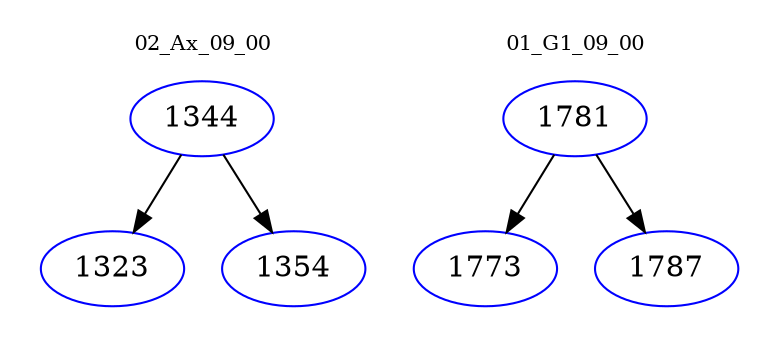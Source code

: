 digraph{
subgraph cluster_0 {
color = white
label = "02_Ax_09_00";
fontsize=10;
T0_1344 [label="1344", color="blue"]
T0_1344 -> T0_1323 [color="black"]
T0_1323 [label="1323", color="blue"]
T0_1344 -> T0_1354 [color="black"]
T0_1354 [label="1354", color="blue"]
}
subgraph cluster_1 {
color = white
label = "01_G1_09_00";
fontsize=10;
T1_1781 [label="1781", color="blue"]
T1_1781 -> T1_1773 [color="black"]
T1_1773 [label="1773", color="blue"]
T1_1781 -> T1_1787 [color="black"]
T1_1787 [label="1787", color="blue"]
}
}
